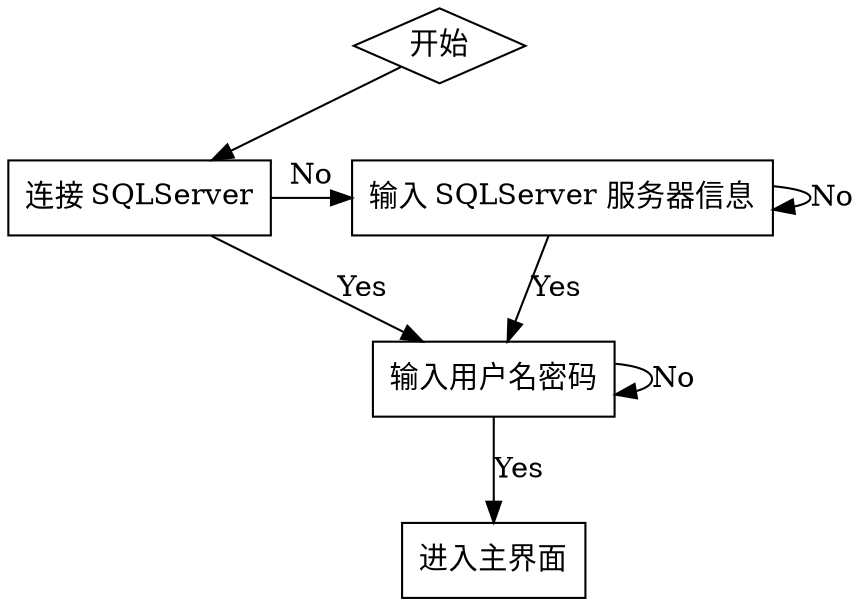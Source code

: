 digraph ui_whole_diagram {
    rankdir=TB;
    lt1 [label="", style=invisible];
    connSQL [label="连接 SQLServer", shape=box];
    lt3 [label="", style=invisible];
    lt4 [label="", style=invisible];
    {
        rank="same";
        lt1;
        start [label="开始", shape=diamond];
    }
    {
        rank="same";
        connSQL;
        inputSQL [label="输入 SQLServer 服务器信息", shape=box];
    }
    {
        rank="same";
        lt3;
        inputUserPwd [label="输入用户名密码", shape=box];
    }
    {
        rank="same";
        lt4;
        main [label="进入主界面", shape=box]
    }
    lt1 -> connSQL -> lt3 -> lt4[style=invis];
    start -> inputSQL -> inputUserPwd -> main[style=invis];
    start -> connSQL;
    connSQL -> inputSQL[label="No"];
    connSQL -> inputUserPwd[label="Yes"];
    inputSQL -> inputSQL[label="No"];
    inputSQL -> inputUserPwd[label="Yes"];
    inputUserPwd -> inputUserPwd[label="No"];
    inputUserPwd -> main[label="Yes"];
}
